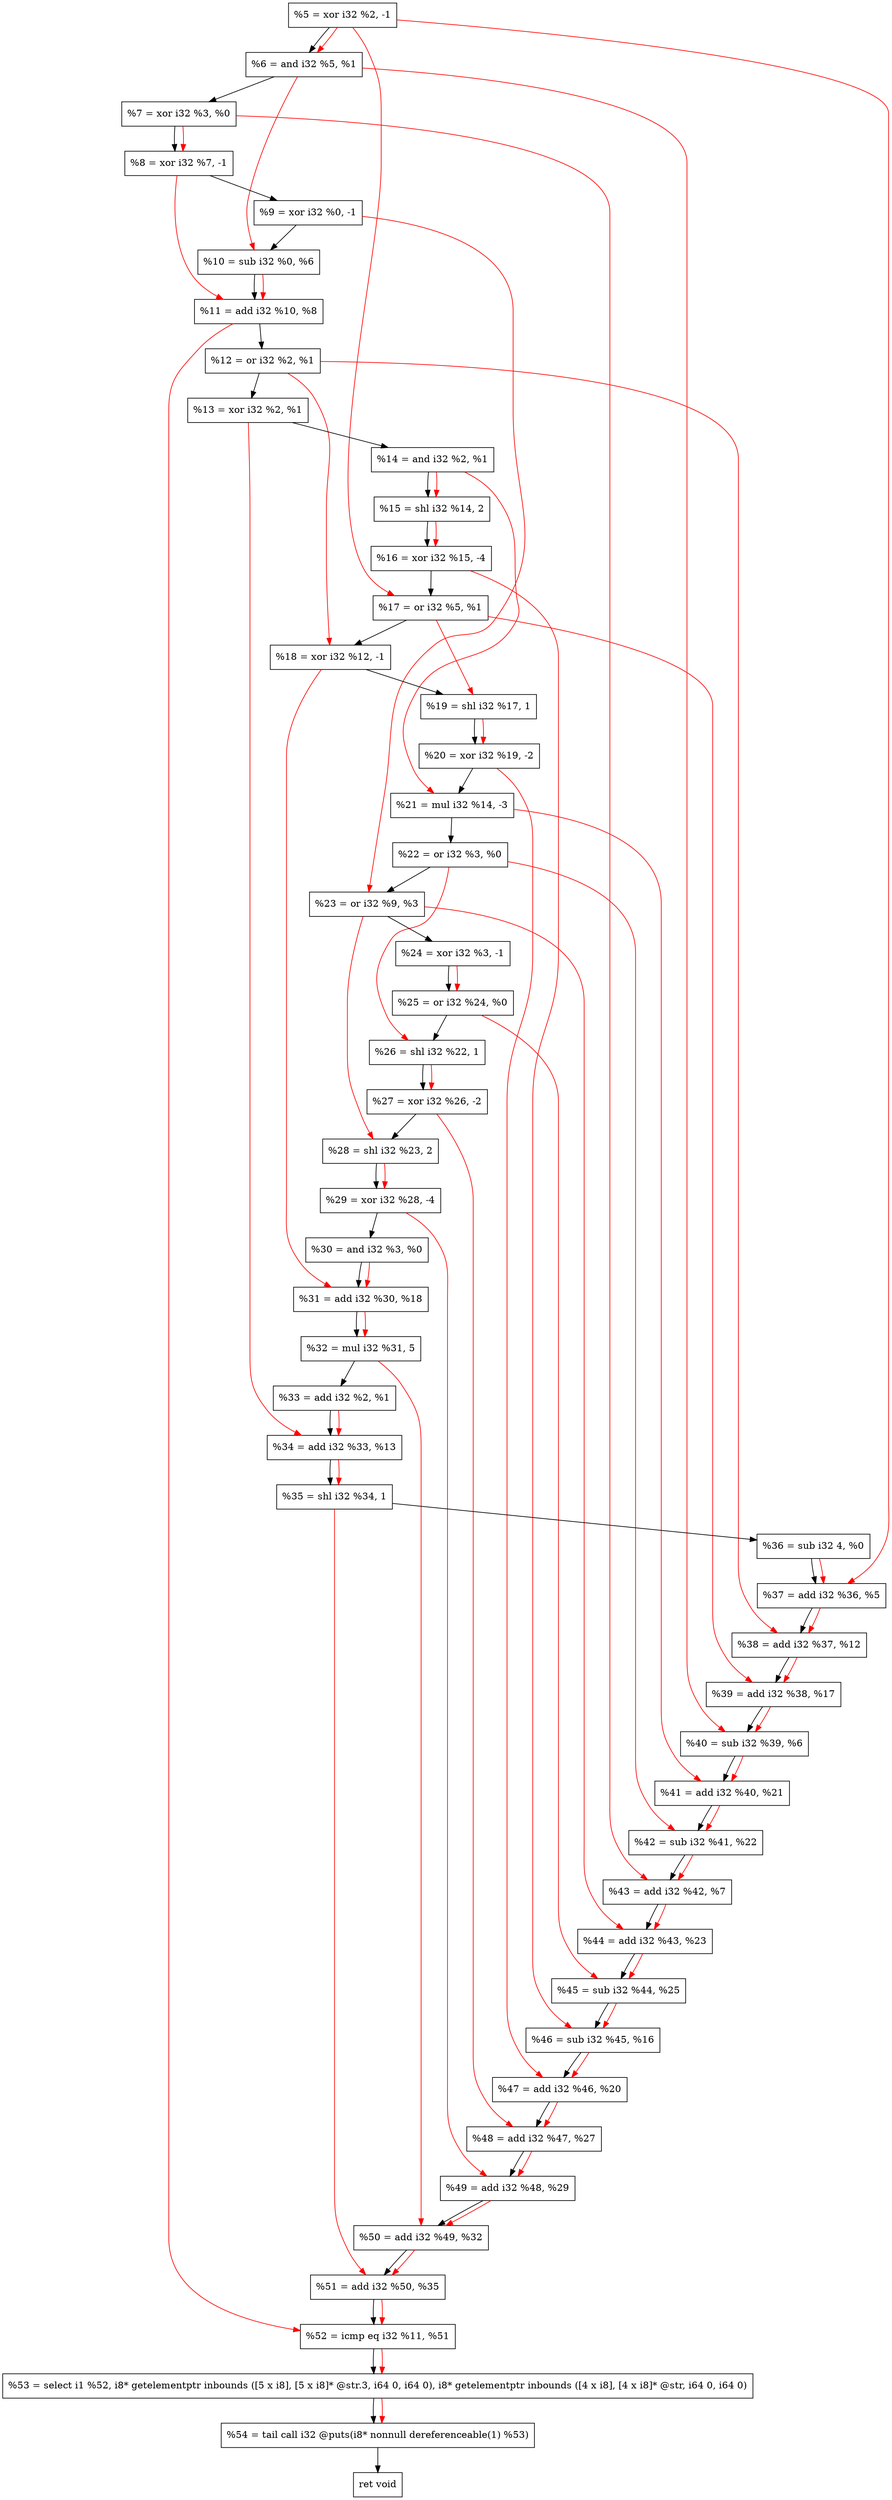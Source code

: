 digraph "DFG for'crackme' function" {
	Node0x2301d60[shape=record, label="  %5 = xor i32 %2, -1"];
	Node0x2301dd0[shape=record, label="  %6 = and i32 %5, %1"];
	Node0x2301e40[shape=record, label="  %7 = xor i32 %3, %0"];
	Node0x2301eb0[shape=record, label="  %8 = xor i32 %7, -1"];
	Node0x2301f20[shape=record, label="  %9 = xor i32 %0, -1"];
	Node0x2301f90[shape=record, label="  %10 = sub i32 %0, %6"];
	Node0x2302000[shape=record, label="  %11 = add i32 %10, %8"];
	Node0x2302070[shape=record, label="  %12 = or i32 %2, %1"];
	Node0x23020e0[shape=record, label="  %13 = xor i32 %2, %1"];
	Node0x2302150[shape=record, label="  %14 = and i32 %2, %1"];
	Node0x23021f0[shape=record, label="  %15 = shl i32 %14, 2"];
	Node0x2302290[shape=record, label="  %16 = xor i32 %15, -4"];
	Node0x2302300[shape=record, label="  %17 = or i32 %5, %1"];
	Node0x2302370[shape=record, label="  %18 = xor i32 %12, -1"];
	Node0x2302410[shape=record, label="  %19 = shl i32 %17, 1"];
	Node0x23024b0[shape=record, label="  %20 = xor i32 %19, -2"];
	Node0x2302550[shape=record, label="  %21 = mul i32 %14, -3"];
	Node0x23025c0[shape=record, label="  %22 = or i32 %3, %0"];
	Node0x2302630[shape=record, label="  %23 = or i32 %9, %3"];
	Node0x23026a0[shape=record, label="  %24 = xor i32 %3, -1"];
	Node0x2302710[shape=record, label="  %25 = or i32 %24, %0"];
	Node0x2302780[shape=record, label="  %26 = shl i32 %22, 1"];
	Node0x23027f0[shape=record, label="  %27 = xor i32 %26, -2"];
	Node0x2302860[shape=record, label="  %28 = shl i32 %23, 2"];
	Node0x23028d0[shape=record, label="  %29 = xor i32 %28, -4"];
	Node0x2302940[shape=record, label="  %30 = and i32 %3, %0"];
	Node0x23029b0[shape=record, label="  %31 = add i32 %30, %18"];
	Node0x2302a50[shape=record, label="  %32 = mul i32 %31, 5"];
	Node0x2302cd0[shape=record, label="  %33 = add i32 %2, %1"];
	Node0x2302d40[shape=record, label="  %34 = add i32 %33, %13"];
	Node0x2302db0[shape=record, label="  %35 = shl i32 %34, 1"];
	Node0x2302e50[shape=record, label="  %36 = sub i32 4, %0"];
	Node0x2302ec0[shape=record, label="  %37 = add i32 %36, %5"];
	Node0x2302f30[shape=record, label="  %38 = add i32 %37, %12"];
	Node0x2302fa0[shape=record, label="  %39 = add i32 %38, %17"];
	Node0x2303010[shape=record, label="  %40 = sub i32 %39, %6"];
	Node0x2303080[shape=record, label="  %41 = add i32 %40, %21"];
	Node0x23030f0[shape=record, label="  %42 = sub i32 %41, %22"];
	Node0x2303160[shape=record, label="  %43 = add i32 %42, %7"];
	Node0x23031d0[shape=record, label="  %44 = add i32 %43, %23"];
	Node0x2303240[shape=record, label="  %45 = sub i32 %44, %25"];
	Node0x23032b0[shape=record, label="  %46 = sub i32 %45, %16"];
	Node0x2303320[shape=record, label="  %47 = add i32 %46, %20"];
	Node0x2303390[shape=record, label="  %48 = add i32 %47, %27"];
	Node0x2303400[shape=record, label="  %49 = add i32 %48, %29"];
	Node0x2303470[shape=record, label="  %50 = add i32 %49, %32"];
	Node0x23034e0[shape=record, label="  %51 = add i32 %50, %35"];
	Node0x2303550[shape=record, label="  %52 = icmp eq i32 %11, %51"];
	Node0x22a2268[shape=record, label="  %53 = select i1 %52, i8* getelementptr inbounds ([5 x i8], [5 x i8]* @str.3, i64 0, i64 0), i8* getelementptr inbounds ([4 x i8], [4 x i8]* @str, i64 0, i64 0)"];
	Node0x23039f0[shape=record, label="  %54 = tail call i32 @puts(i8* nonnull dereferenceable(1) %53)"];
	Node0x2303a40[shape=record, label="  ret void"];
	Node0x2301d60 -> Node0x2301dd0;
	Node0x2301dd0 -> Node0x2301e40;
	Node0x2301e40 -> Node0x2301eb0;
	Node0x2301eb0 -> Node0x2301f20;
	Node0x2301f20 -> Node0x2301f90;
	Node0x2301f90 -> Node0x2302000;
	Node0x2302000 -> Node0x2302070;
	Node0x2302070 -> Node0x23020e0;
	Node0x23020e0 -> Node0x2302150;
	Node0x2302150 -> Node0x23021f0;
	Node0x23021f0 -> Node0x2302290;
	Node0x2302290 -> Node0x2302300;
	Node0x2302300 -> Node0x2302370;
	Node0x2302370 -> Node0x2302410;
	Node0x2302410 -> Node0x23024b0;
	Node0x23024b0 -> Node0x2302550;
	Node0x2302550 -> Node0x23025c0;
	Node0x23025c0 -> Node0x2302630;
	Node0x2302630 -> Node0x23026a0;
	Node0x23026a0 -> Node0x2302710;
	Node0x2302710 -> Node0x2302780;
	Node0x2302780 -> Node0x23027f0;
	Node0x23027f0 -> Node0x2302860;
	Node0x2302860 -> Node0x23028d0;
	Node0x23028d0 -> Node0x2302940;
	Node0x2302940 -> Node0x23029b0;
	Node0x23029b0 -> Node0x2302a50;
	Node0x2302a50 -> Node0x2302cd0;
	Node0x2302cd0 -> Node0x2302d40;
	Node0x2302d40 -> Node0x2302db0;
	Node0x2302db0 -> Node0x2302e50;
	Node0x2302e50 -> Node0x2302ec0;
	Node0x2302ec0 -> Node0x2302f30;
	Node0x2302f30 -> Node0x2302fa0;
	Node0x2302fa0 -> Node0x2303010;
	Node0x2303010 -> Node0x2303080;
	Node0x2303080 -> Node0x23030f0;
	Node0x23030f0 -> Node0x2303160;
	Node0x2303160 -> Node0x23031d0;
	Node0x23031d0 -> Node0x2303240;
	Node0x2303240 -> Node0x23032b0;
	Node0x23032b0 -> Node0x2303320;
	Node0x2303320 -> Node0x2303390;
	Node0x2303390 -> Node0x2303400;
	Node0x2303400 -> Node0x2303470;
	Node0x2303470 -> Node0x23034e0;
	Node0x23034e0 -> Node0x2303550;
	Node0x2303550 -> Node0x22a2268;
	Node0x22a2268 -> Node0x23039f0;
	Node0x23039f0 -> Node0x2303a40;
edge [color=red]
	Node0x2301d60 -> Node0x2301dd0;
	Node0x2301e40 -> Node0x2301eb0;
	Node0x2301dd0 -> Node0x2301f90;
	Node0x2301f90 -> Node0x2302000;
	Node0x2301eb0 -> Node0x2302000;
	Node0x2302150 -> Node0x23021f0;
	Node0x23021f0 -> Node0x2302290;
	Node0x2301d60 -> Node0x2302300;
	Node0x2302070 -> Node0x2302370;
	Node0x2302300 -> Node0x2302410;
	Node0x2302410 -> Node0x23024b0;
	Node0x2302150 -> Node0x2302550;
	Node0x2301f20 -> Node0x2302630;
	Node0x23026a0 -> Node0x2302710;
	Node0x23025c0 -> Node0x2302780;
	Node0x2302780 -> Node0x23027f0;
	Node0x2302630 -> Node0x2302860;
	Node0x2302860 -> Node0x23028d0;
	Node0x2302940 -> Node0x23029b0;
	Node0x2302370 -> Node0x23029b0;
	Node0x23029b0 -> Node0x2302a50;
	Node0x2302cd0 -> Node0x2302d40;
	Node0x23020e0 -> Node0x2302d40;
	Node0x2302d40 -> Node0x2302db0;
	Node0x2302e50 -> Node0x2302ec0;
	Node0x2301d60 -> Node0x2302ec0;
	Node0x2302ec0 -> Node0x2302f30;
	Node0x2302070 -> Node0x2302f30;
	Node0x2302f30 -> Node0x2302fa0;
	Node0x2302300 -> Node0x2302fa0;
	Node0x2302fa0 -> Node0x2303010;
	Node0x2301dd0 -> Node0x2303010;
	Node0x2303010 -> Node0x2303080;
	Node0x2302550 -> Node0x2303080;
	Node0x2303080 -> Node0x23030f0;
	Node0x23025c0 -> Node0x23030f0;
	Node0x23030f0 -> Node0x2303160;
	Node0x2301e40 -> Node0x2303160;
	Node0x2303160 -> Node0x23031d0;
	Node0x2302630 -> Node0x23031d0;
	Node0x23031d0 -> Node0x2303240;
	Node0x2302710 -> Node0x2303240;
	Node0x2303240 -> Node0x23032b0;
	Node0x2302290 -> Node0x23032b0;
	Node0x23032b0 -> Node0x2303320;
	Node0x23024b0 -> Node0x2303320;
	Node0x2303320 -> Node0x2303390;
	Node0x23027f0 -> Node0x2303390;
	Node0x2303390 -> Node0x2303400;
	Node0x23028d0 -> Node0x2303400;
	Node0x2303400 -> Node0x2303470;
	Node0x2302a50 -> Node0x2303470;
	Node0x2303470 -> Node0x23034e0;
	Node0x2302db0 -> Node0x23034e0;
	Node0x2302000 -> Node0x2303550;
	Node0x23034e0 -> Node0x2303550;
	Node0x2303550 -> Node0x22a2268;
	Node0x22a2268 -> Node0x23039f0;
}
